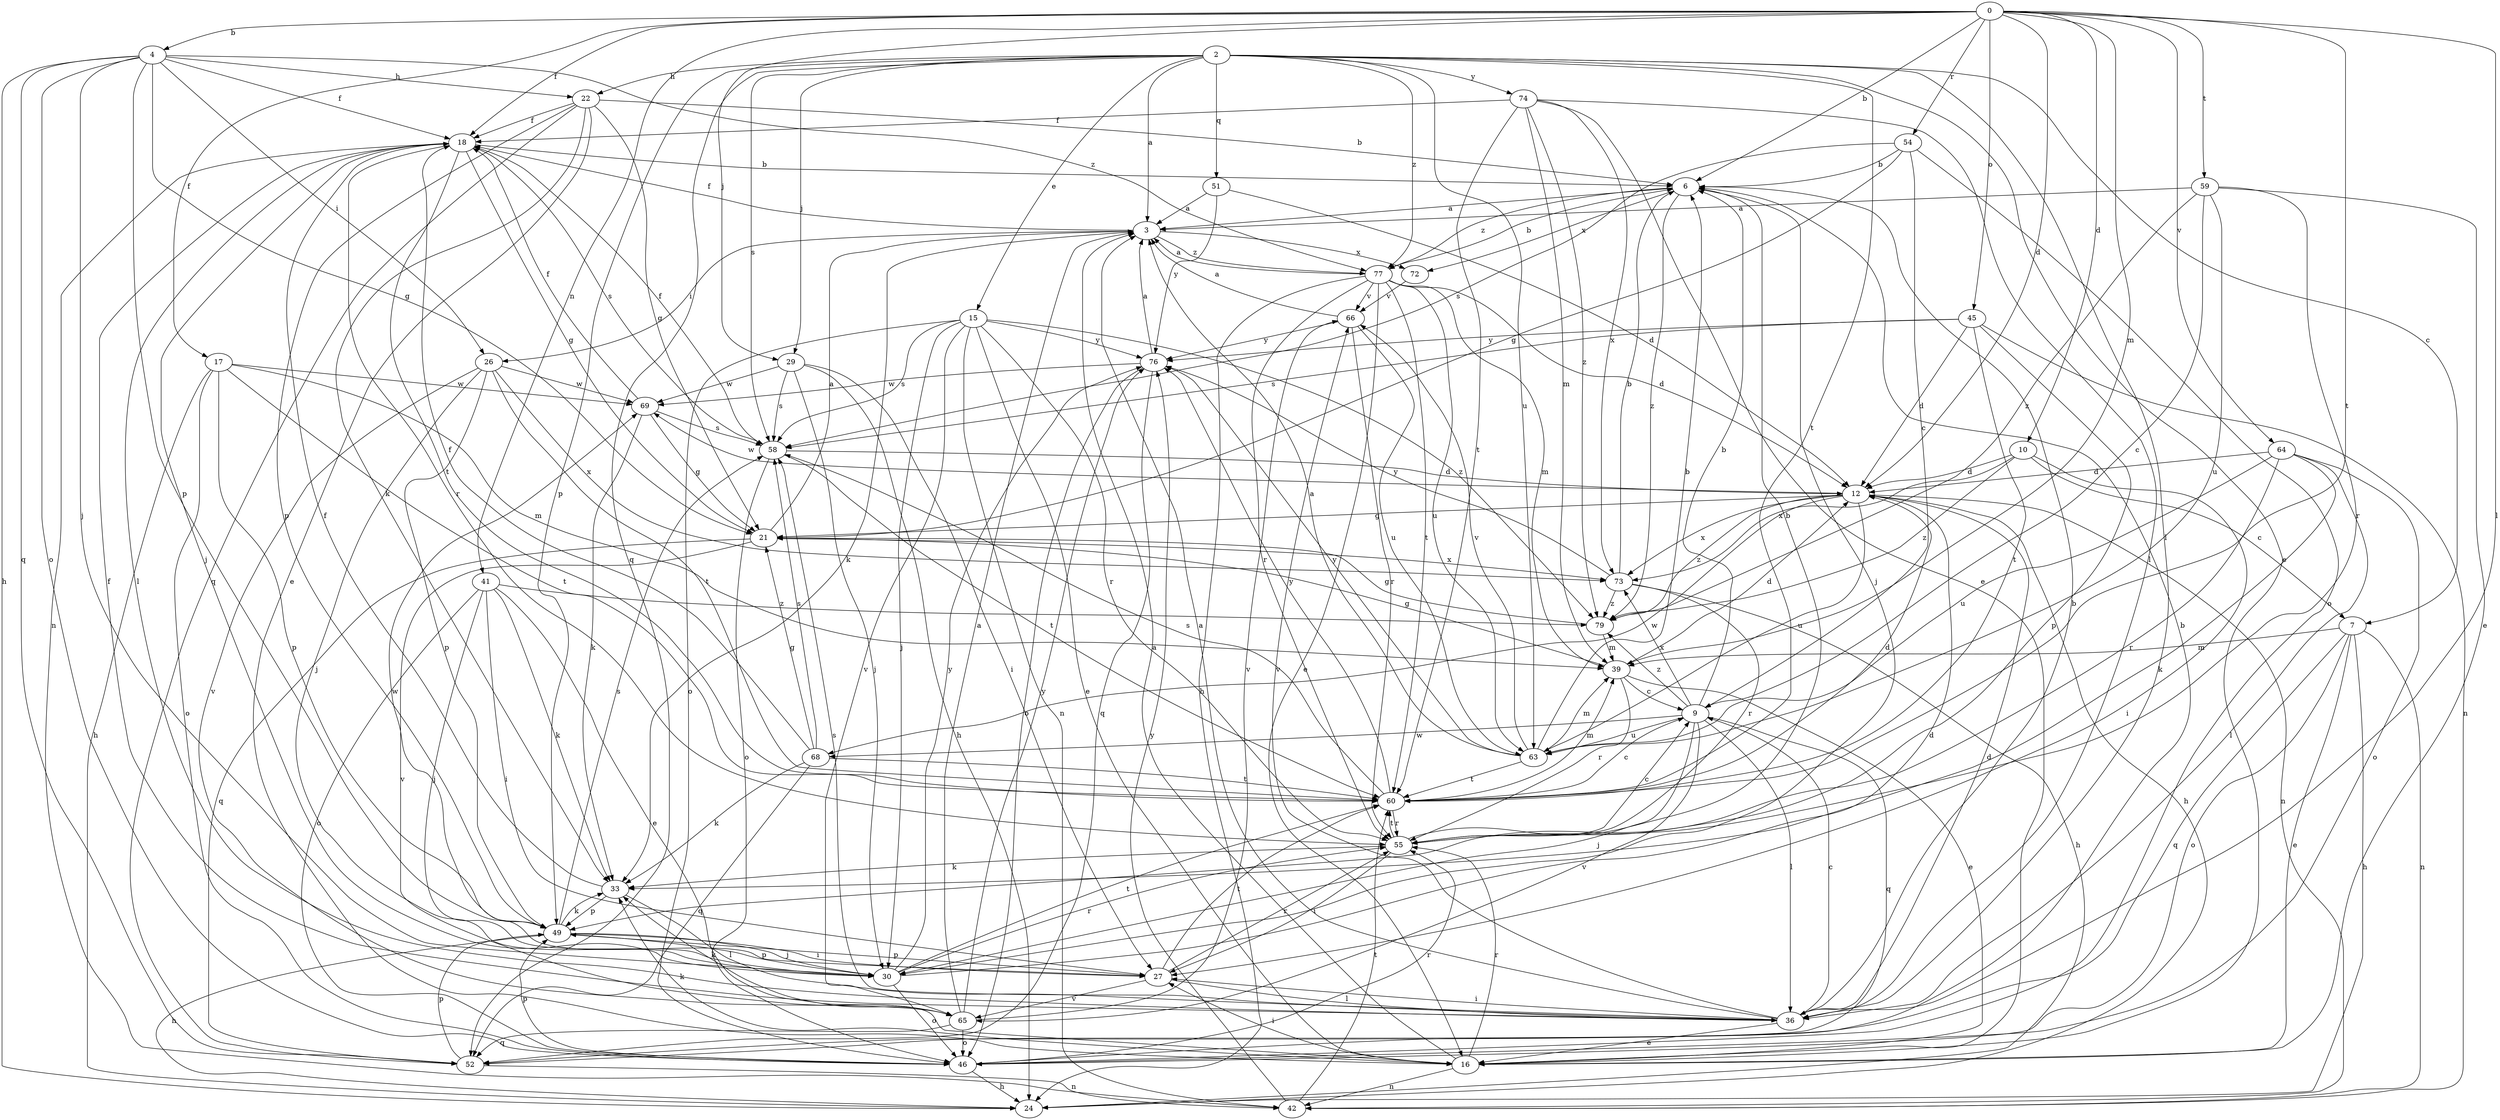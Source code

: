 strict digraph  {
0;
2;
3;
4;
6;
7;
9;
10;
12;
15;
16;
17;
18;
21;
22;
24;
26;
27;
29;
30;
33;
36;
39;
41;
42;
45;
46;
49;
51;
52;
54;
55;
58;
59;
60;
63;
64;
65;
66;
68;
69;
72;
73;
74;
76;
77;
79;
0 -> 4  [label=b];
0 -> 6  [label=b];
0 -> 10  [label=d];
0 -> 12  [label=d];
0 -> 17  [label=f];
0 -> 18  [label=f];
0 -> 29  [label=j];
0 -> 36  [label=l];
0 -> 39  [label=m];
0 -> 41  [label=n];
0 -> 45  [label=o];
0 -> 54  [label=r];
0 -> 59  [label=t];
0 -> 60  [label=t];
0 -> 64  [label=v];
2 -> 3  [label=a];
2 -> 7  [label=c];
2 -> 15  [label=e];
2 -> 16  [label=e];
2 -> 22  [label=h];
2 -> 29  [label=j];
2 -> 36  [label=l];
2 -> 49  [label=p];
2 -> 51  [label=q];
2 -> 52  [label=q];
2 -> 58  [label=s];
2 -> 60  [label=t];
2 -> 63  [label=u];
2 -> 74  [label=y];
2 -> 77  [label=z];
3 -> 18  [label=f];
3 -> 26  [label=i];
3 -> 33  [label=k];
3 -> 72  [label=x];
3 -> 77  [label=z];
4 -> 18  [label=f];
4 -> 21  [label=g];
4 -> 22  [label=h];
4 -> 24  [label=h];
4 -> 26  [label=i];
4 -> 30  [label=j];
4 -> 46  [label=o];
4 -> 49  [label=p];
4 -> 52  [label=q];
4 -> 77  [label=z];
6 -> 3  [label=a];
6 -> 30  [label=j];
6 -> 72  [label=x];
6 -> 77  [label=z];
6 -> 79  [label=z];
7 -> 16  [label=e];
7 -> 24  [label=h];
7 -> 39  [label=m];
7 -> 42  [label=n];
7 -> 46  [label=o];
7 -> 52  [label=q];
9 -> 6  [label=b];
9 -> 30  [label=j];
9 -> 36  [label=l];
9 -> 52  [label=q];
9 -> 63  [label=u];
9 -> 65  [label=v];
9 -> 68  [label=w];
9 -> 73  [label=x];
9 -> 79  [label=z];
10 -> 7  [label=c];
10 -> 12  [label=d];
10 -> 27  [label=i];
10 -> 73  [label=x];
10 -> 79  [label=z];
12 -> 21  [label=g];
12 -> 24  [label=h];
12 -> 42  [label=n];
12 -> 63  [label=u];
12 -> 68  [label=w];
12 -> 69  [label=w];
12 -> 73  [label=x];
12 -> 79  [label=z];
15 -> 16  [label=e];
15 -> 30  [label=j];
15 -> 42  [label=n];
15 -> 46  [label=o];
15 -> 55  [label=r];
15 -> 58  [label=s];
15 -> 65  [label=v];
15 -> 76  [label=y];
15 -> 79  [label=z];
16 -> 3  [label=a];
16 -> 27  [label=i];
16 -> 33  [label=k];
16 -> 42  [label=n];
16 -> 55  [label=r];
17 -> 24  [label=h];
17 -> 39  [label=m];
17 -> 46  [label=o];
17 -> 49  [label=p];
17 -> 60  [label=t];
17 -> 69  [label=w];
18 -> 6  [label=b];
18 -> 21  [label=g];
18 -> 30  [label=j];
18 -> 36  [label=l];
18 -> 42  [label=n];
18 -> 55  [label=r];
18 -> 58  [label=s];
18 -> 60  [label=t];
21 -> 3  [label=a];
21 -> 52  [label=q];
21 -> 65  [label=v];
21 -> 73  [label=x];
22 -> 6  [label=b];
22 -> 16  [label=e];
22 -> 18  [label=f];
22 -> 21  [label=g];
22 -> 33  [label=k];
22 -> 49  [label=p];
22 -> 52  [label=q];
26 -> 30  [label=j];
26 -> 49  [label=p];
26 -> 60  [label=t];
26 -> 65  [label=v];
26 -> 69  [label=w];
26 -> 73  [label=x];
27 -> 36  [label=l];
27 -> 49  [label=p];
27 -> 55  [label=r];
27 -> 60  [label=t];
27 -> 65  [label=v];
27 -> 69  [label=w];
29 -> 24  [label=h];
29 -> 27  [label=i];
29 -> 30  [label=j];
29 -> 58  [label=s];
29 -> 69  [label=w];
30 -> 12  [label=d];
30 -> 46  [label=o];
30 -> 49  [label=p];
30 -> 55  [label=r];
30 -> 60  [label=t];
30 -> 76  [label=y];
33 -> 18  [label=f];
33 -> 36  [label=l];
33 -> 49  [label=p];
36 -> 3  [label=a];
36 -> 6  [label=b];
36 -> 9  [label=c];
36 -> 12  [label=d];
36 -> 16  [label=e];
36 -> 18  [label=f];
36 -> 27  [label=i];
36 -> 58  [label=s];
36 -> 66  [label=v];
39 -> 9  [label=c];
39 -> 12  [label=d];
39 -> 16  [label=e];
39 -> 21  [label=g];
39 -> 55  [label=r];
41 -> 16  [label=e];
41 -> 27  [label=i];
41 -> 30  [label=j];
41 -> 33  [label=k];
41 -> 46  [label=o];
41 -> 79  [label=z];
42 -> 60  [label=t];
42 -> 76  [label=y];
45 -> 12  [label=d];
45 -> 42  [label=n];
45 -> 49  [label=p];
45 -> 58  [label=s];
45 -> 60  [label=t];
45 -> 76  [label=y];
46 -> 6  [label=b];
46 -> 24  [label=h];
46 -> 49  [label=p];
46 -> 55  [label=r];
49 -> 24  [label=h];
49 -> 27  [label=i];
49 -> 30  [label=j];
49 -> 33  [label=k];
49 -> 58  [label=s];
51 -> 3  [label=a];
51 -> 12  [label=d];
51 -> 76  [label=y];
52 -> 42  [label=n];
52 -> 49  [label=p];
54 -> 6  [label=b];
54 -> 9  [label=c];
54 -> 21  [label=g];
54 -> 46  [label=o];
54 -> 58  [label=s];
55 -> 6  [label=b];
55 -> 9  [label=c];
55 -> 27  [label=i];
55 -> 33  [label=k];
55 -> 60  [label=t];
58 -> 12  [label=d];
58 -> 18  [label=f];
58 -> 46  [label=o];
58 -> 60  [label=t];
59 -> 3  [label=a];
59 -> 9  [label=c];
59 -> 16  [label=e];
59 -> 55  [label=r];
59 -> 63  [label=u];
59 -> 79  [label=z];
60 -> 9  [label=c];
60 -> 12  [label=d];
60 -> 39  [label=m];
60 -> 55  [label=r];
60 -> 58  [label=s];
60 -> 76  [label=y];
63 -> 3  [label=a];
63 -> 6  [label=b];
63 -> 39  [label=m];
63 -> 60  [label=t];
63 -> 66  [label=v];
63 -> 76  [label=y];
64 -> 12  [label=d];
64 -> 33  [label=k];
64 -> 36  [label=l];
64 -> 46  [label=o];
64 -> 55  [label=r];
64 -> 63  [label=u];
65 -> 3  [label=a];
65 -> 33  [label=k];
65 -> 46  [label=o];
65 -> 52  [label=q];
65 -> 66  [label=v];
65 -> 76  [label=y];
66 -> 3  [label=a];
66 -> 55  [label=r];
66 -> 63  [label=u];
66 -> 76  [label=y];
68 -> 18  [label=f];
68 -> 21  [label=g];
68 -> 33  [label=k];
68 -> 52  [label=q];
68 -> 58  [label=s];
68 -> 60  [label=t];
69 -> 18  [label=f];
69 -> 21  [label=g];
69 -> 33  [label=k];
69 -> 58  [label=s];
72 -> 66  [label=v];
73 -> 6  [label=b];
73 -> 24  [label=h];
73 -> 55  [label=r];
73 -> 76  [label=y];
73 -> 79  [label=z];
74 -> 16  [label=e];
74 -> 18  [label=f];
74 -> 36  [label=l];
74 -> 39  [label=m];
74 -> 60  [label=t];
74 -> 73  [label=x];
74 -> 79  [label=z];
76 -> 3  [label=a];
76 -> 46  [label=o];
76 -> 52  [label=q];
76 -> 69  [label=w];
77 -> 3  [label=a];
77 -> 6  [label=b];
77 -> 12  [label=d];
77 -> 16  [label=e];
77 -> 24  [label=h];
77 -> 39  [label=m];
77 -> 55  [label=r];
77 -> 60  [label=t];
77 -> 63  [label=u];
77 -> 66  [label=v];
79 -> 21  [label=g];
79 -> 39  [label=m];
}
